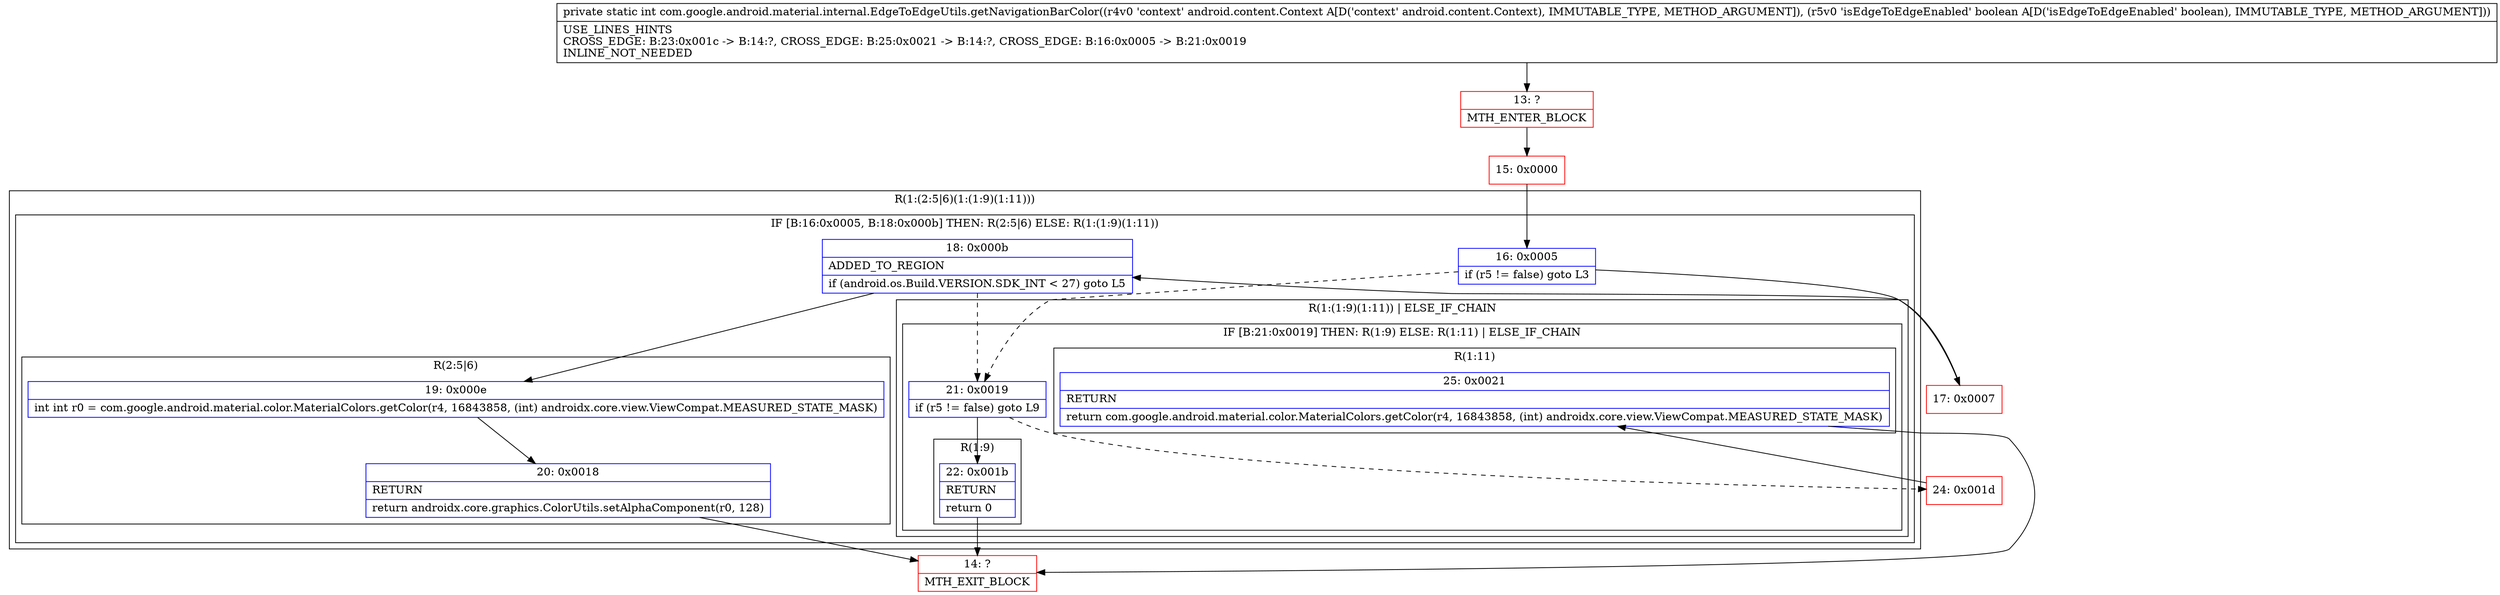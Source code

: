 digraph "CFG forcom.google.android.material.internal.EdgeToEdgeUtils.getNavigationBarColor(Landroid\/content\/Context;Z)I" {
subgraph cluster_Region_2052794098 {
label = "R(1:(2:5|6)(1:(1:9)(1:11)))";
node [shape=record,color=blue];
subgraph cluster_IfRegion_221938144 {
label = "IF [B:16:0x0005, B:18:0x000b] THEN: R(2:5|6) ELSE: R(1:(1:9)(1:11))";
node [shape=record,color=blue];
Node_16 [shape=record,label="{16\:\ 0x0005|if (r5 != false) goto L3\l}"];
Node_18 [shape=record,label="{18\:\ 0x000b|ADDED_TO_REGION\l|if (android.os.Build.VERSION.SDK_INT \< 27) goto L5\l}"];
subgraph cluster_Region_271764536 {
label = "R(2:5|6)";
node [shape=record,color=blue];
Node_19 [shape=record,label="{19\:\ 0x000e|int int r0 = com.google.android.material.color.MaterialColors.getColor(r4, 16843858, (int) androidx.core.view.ViewCompat.MEASURED_STATE_MASK)\l}"];
Node_20 [shape=record,label="{20\:\ 0x0018|RETURN\l|return androidx.core.graphics.ColorUtils.setAlphaComponent(r0, 128)\l}"];
}
subgraph cluster_Region_112827074 {
label = "R(1:(1:9)(1:11)) | ELSE_IF_CHAIN\l";
node [shape=record,color=blue];
subgraph cluster_IfRegion_992161857 {
label = "IF [B:21:0x0019] THEN: R(1:9) ELSE: R(1:11) | ELSE_IF_CHAIN\l";
node [shape=record,color=blue];
Node_21 [shape=record,label="{21\:\ 0x0019|if (r5 != false) goto L9\l}"];
subgraph cluster_Region_409791841 {
label = "R(1:9)";
node [shape=record,color=blue];
Node_22 [shape=record,label="{22\:\ 0x001b|RETURN\l|return 0\l}"];
}
subgraph cluster_Region_1098930701 {
label = "R(1:11)";
node [shape=record,color=blue];
Node_25 [shape=record,label="{25\:\ 0x0021|RETURN\l|return com.google.android.material.color.MaterialColors.getColor(r4, 16843858, (int) androidx.core.view.ViewCompat.MEASURED_STATE_MASK)\l}"];
}
}
}
}
}
Node_13 [shape=record,color=red,label="{13\:\ ?|MTH_ENTER_BLOCK\l}"];
Node_15 [shape=record,color=red,label="{15\:\ 0x0000}"];
Node_17 [shape=record,color=red,label="{17\:\ 0x0007}"];
Node_14 [shape=record,color=red,label="{14\:\ ?|MTH_EXIT_BLOCK\l}"];
Node_24 [shape=record,color=red,label="{24\:\ 0x001d}"];
MethodNode[shape=record,label="{private static int com.google.android.material.internal.EdgeToEdgeUtils.getNavigationBarColor((r4v0 'context' android.content.Context A[D('context' android.content.Context), IMMUTABLE_TYPE, METHOD_ARGUMENT]), (r5v0 'isEdgeToEdgeEnabled' boolean A[D('isEdgeToEdgeEnabled' boolean), IMMUTABLE_TYPE, METHOD_ARGUMENT]))  | USE_LINES_HINTS\lCROSS_EDGE: B:23:0x001c \-\> B:14:?, CROSS_EDGE: B:25:0x0021 \-\> B:14:?, CROSS_EDGE: B:16:0x0005 \-\> B:21:0x0019\lINLINE_NOT_NEEDED\l}"];
MethodNode -> Node_13;Node_16 -> Node_17;
Node_16 -> Node_21[style=dashed];
Node_18 -> Node_19;
Node_18 -> Node_21[style=dashed];
Node_19 -> Node_20;
Node_20 -> Node_14;
Node_21 -> Node_22;
Node_21 -> Node_24[style=dashed];
Node_22 -> Node_14;
Node_25 -> Node_14;
Node_13 -> Node_15;
Node_15 -> Node_16;
Node_17 -> Node_18;
Node_24 -> Node_25;
}

